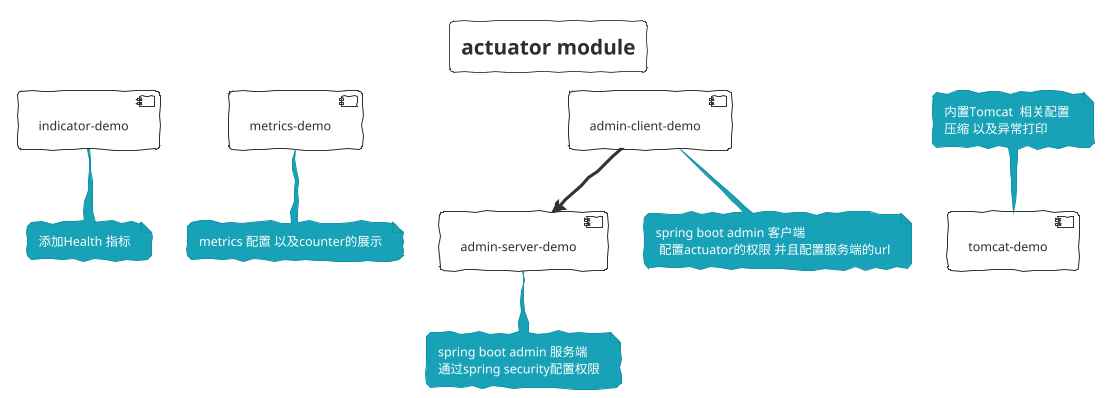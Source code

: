 @startuml ACTUATOR_MODULE
!theme sketchy-outline
title actuator module
[indicator-demo] as id
[metrics-demo] as md
[admin-server-demo] as asd
[admin-client-demo] as acd
[tomcat-demo] as td
note bottom of id
    添加Health 指标
end note

note bottom of md
  metrics 配置 以及counter的展示
end note
note bottom of asd
 spring boot admin 服务端
 通过spring security配置权限
end note
note bottom of acd
spring boot admin 客户端
 配置actuator的权限 并且配置服务端的url
end note
acd -->asd
note top of td
内置Tomcat  相关配置 
压缩 以及异常打印
end note
@enduml

